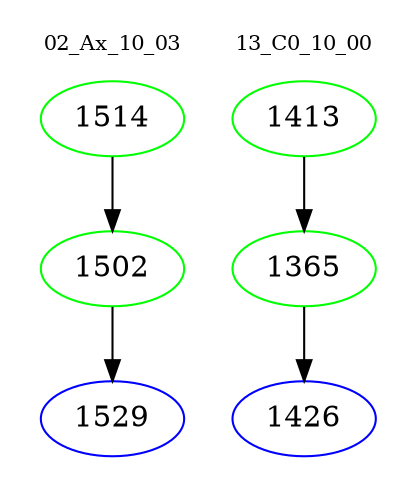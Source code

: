 digraph{
subgraph cluster_0 {
color = white
label = "02_Ax_10_03";
fontsize=10;
T0_1514 [label="1514", color="green"]
T0_1514 -> T0_1502 [color="black"]
T0_1502 [label="1502", color="green"]
T0_1502 -> T0_1529 [color="black"]
T0_1529 [label="1529", color="blue"]
}
subgraph cluster_1 {
color = white
label = "13_C0_10_00";
fontsize=10;
T1_1413 [label="1413", color="green"]
T1_1413 -> T1_1365 [color="black"]
T1_1365 [label="1365", color="green"]
T1_1365 -> T1_1426 [color="black"]
T1_1426 [label="1426", color="blue"]
}
}
